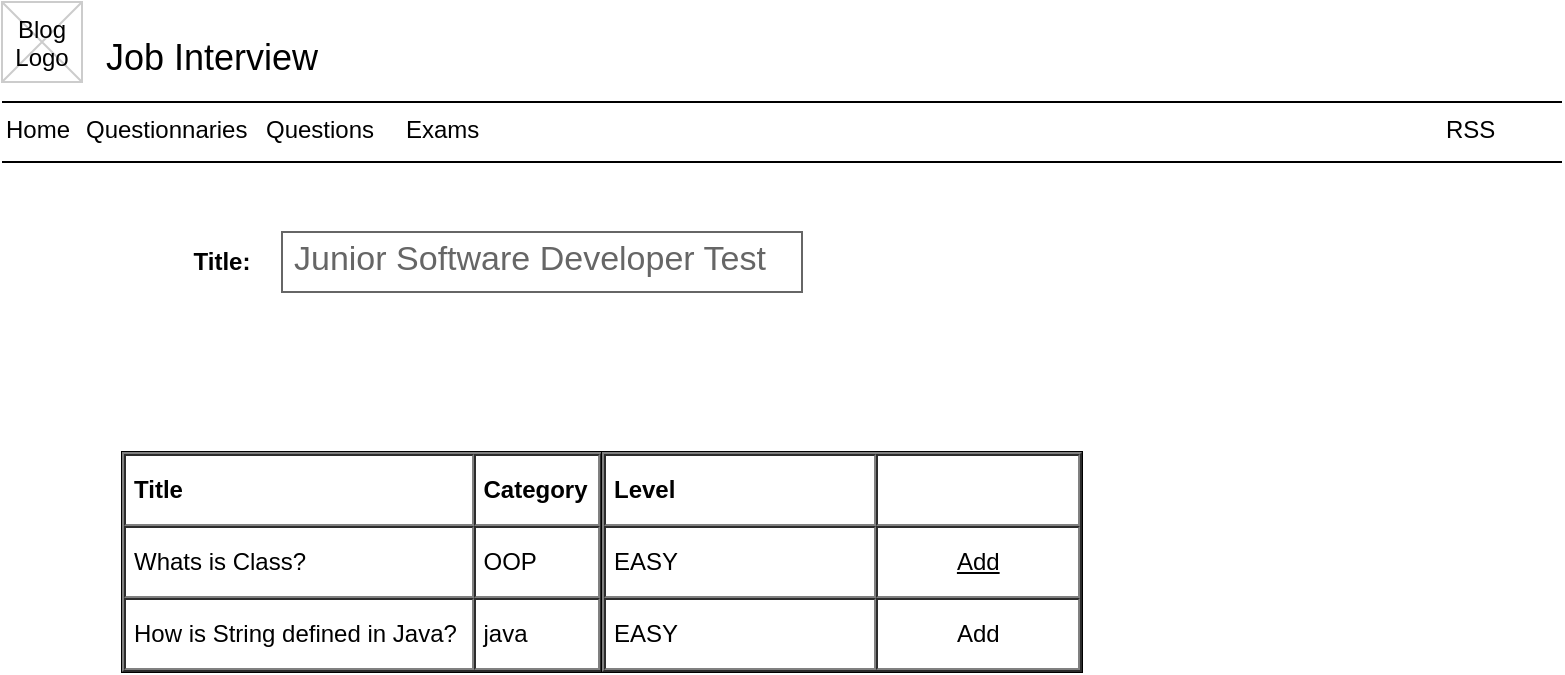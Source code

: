 <mxfile version="14.1.9" type="github">
  <diagram name="Page-1" id="f1b7ffb7-ca1e-a977-7cf5-a751b3c06c05">
    <mxGraphModel dx="1595" dy="745" grid="1" gridSize="10" guides="1" tooltips="1" connect="1" arrows="1" fold="1" page="1" pageScale="1" pageWidth="826" pageHeight="1169" background="#ffffff" math="0" shadow="0">
      <root>
        <mxCell id="0" />
        <mxCell id="1" parent="0" />
        <mxCell id="7ZWlHS4yxJDdfUxgQqd9-62" value="Job Interview" style="text;spacingTop=-5;fontSize=18;fontStyle=0" vertex="1" parent="1">
          <mxGeometry x="70" y="30" width="230" height="20" as="geometry" />
        </mxCell>
        <mxCell id="7ZWlHS4yxJDdfUxgQqd9-63" value="" style="line;strokeWidth=1" vertex="1" parent="1">
          <mxGeometry x="20" y="60" width="780" height="10" as="geometry" />
        </mxCell>
        <mxCell id="7ZWlHS4yxJDdfUxgQqd9-64" value="" style="line;strokeWidth=1" vertex="1" parent="1">
          <mxGeometry x="20" y="90" width="780" height="10" as="geometry" />
        </mxCell>
        <mxCell id="7ZWlHS4yxJDdfUxgQqd9-65" value="Home" style="text;spacingTop=-5;" vertex="1" parent="1">
          <mxGeometry x="20" y="70.0" width="30" height="20" as="geometry" />
        </mxCell>
        <mxCell id="7ZWlHS4yxJDdfUxgQqd9-66" value="Questionnaries" style="text;spacingTop=-5;" vertex="1" parent="1">
          <mxGeometry x="60.0" y="70.0" width="30" height="20" as="geometry" />
        </mxCell>
        <mxCell id="7ZWlHS4yxJDdfUxgQqd9-67" value="RSS" style="text;spacingTop=-5;" vertex="1" parent="1">
          <mxGeometry x="740" y="70.0" width="30" height="20" as="geometry" />
        </mxCell>
        <mxCell id="7ZWlHS4yxJDdfUxgQqd9-68" value="" style="verticalLabelPosition=bottom;verticalAlign=top;strokeWidth=1;shape=mxgraph.mockup.graphics.iconGrid;strokeColor=#CCCCCC;gridSize=1,1;" vertex="1" parent="1">
          <mxGeometry x="20" y="15" width="40" height="40" as="geometry" />
        </mxCell>
        <mxCell id="7ZWlHS4yxJDdfUxgQqd9-69" value="Blog &#xa;Logo" style="text;spacingTop=-5;align=center" vertex="1" parent="1">
          <mxGeometry x="20" y="20" width="40" height="40" as="geometry" />
        </mxCell>
        <mxCell id="7ZWlHS4yxJDdfUxgQqd9-70" value="Questions" style="text;spacingTop=-5;" vertex="1" parent="1">
          <mxGeometry x="150.0" y="70.0" width="30" height="20" as="geometry" />
        </mxCell>
        <mxCell id="7ZWlHS4yxJDdfUxgQqd9-71" value="Exams" style="text;spacingTop=-5;" vertex="1" parent="1">
          <mxGeometry x="220.0" y="70.0" width="30" height="20" as="geometry" />
        </mxCell>
        <mxCell id="7ZWlHS4yxJDdfUxgQqd9-92" value="Junior Software Developer Test" style="strokeWidth=1;shadow=0;dashed=0;align=center;html=1;shape=mxgraph.mockup.text.textBox;fontColor=#666666;align=left;fontSize=17;spacingLeft=4;spacingTop=-3;strokeColor=#666666;mainText=" vertex="1" parent="1">
          <mxGeometry x="160" y="130" width="260" height="30" as="geometry" />
        </mxCell>
        <mxCell id="7ZWlHS4yxJDdfUxgQqd9-93" value="&lt;b&gt;Title:&lt;/b&gt;" style="text;html=1;strokeColor=none;fillColor=none;align=center;verticalAlign=middle;whiteSpace=wrap;rounded=0;" vertex="1" parent="1">
          <mxGeometry x="90" y="130" width="80" height="30" as="geometry" />
        </mxCell>
        <mxCell id="7ZWlHS4yxJDdfUxgQqd9-96" value="&lt;table cellpadding=&quot;4&quot; cellspacing=&quot;0&quot; border=&quot;1&quot; style=&quot;font-size: 1em ; width: 100% ; height: 100%&quot;&gt;&lt;tbody&gt;&lt;tr&gt;&lt;th&gt;Title&lt;/th&gt;&lt;th&gt;Category&lt;/th&gt;&lt;/tr&gt;&lt;tr&gt;&lt;td&gt;Whats is Class?&lt;/td&gt;&lt;td&gt;OOP&lt;/td&gt;&lt;/tr&gt;&lt;tr&gt;&lt;td&gt;How is String defined in Java?&lt;/td&gt;&lt;td&gt;java&lt;/td&gt;&lt;/tr&gt;&lt;/tbody&gt;&lt;/table&gt; " style="verticalAlign=top;align=left;overflow=fill;fontSize=12;fontFamily=Helvetica;html=1" vertex="1" parent="1">
          <mxGeometry x="80" y="240" width="240" height="110" as="geometry" />
        </mxCell>
        <mxCell id="7ZWlHS4yxJDdfUxgQqd9-100" value="&lt;table cellpadding=&quot;4&quot; cellspacing=&quot;0&quot; border=&quot;1&quot; style=&quot;font-size: 1em ; width: 100% ; height: 100%&quot;&gt;&lt;tbody&gt;&lt;tr&gt;&lt;th&gt;Level&lt;/th&gt;&lt;th&gt;&lt;br&gt;&lt;/th&gt;&lt;/tr&gt;&lt;tr&gt;&lt;td&gt;EASY&lt;/td&gt;&lt;td style=&quot;text-align: center&quot;&gt;&lt;u&gt;Add&lt;/u&gt;&lt;/td&gt;&lt;/tr&gt;&lt;tr&gt;&lt;td&gt;EASY&lt;/td&gt;&lt;td style=&quot;text-align: center&quot;&gt;Add&lt;/td&gt;&lt;/tr&gt;&lt;/tbody&gt;&lt;/table&gt; " style="verticalAlign=top;align=left;overflow=fill;fontSize=12;fontFamily=Helvetica;html=1" vertex="1" parent="1">
          <mxGeometry x="320" y="240" width="240" height="110" as="geometry" />
        </mxCell>
      </root>
    </mxGraphModel>
  </diagram>
</mxfile>
